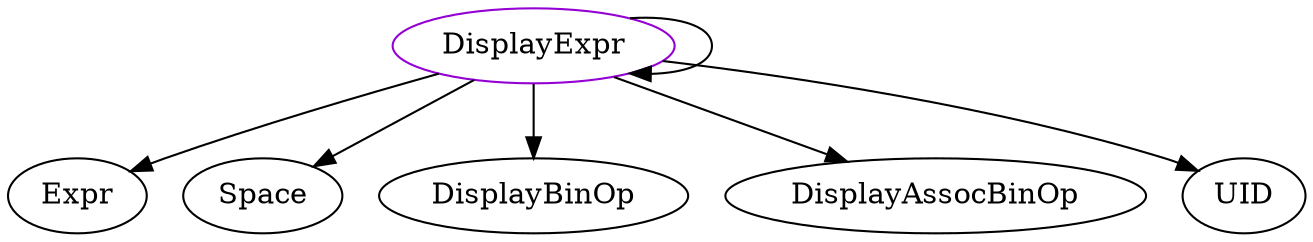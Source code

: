 digraph displayexpr{
DisplayExpr -> Expr;
DisplayExpr -> DisplayExpr;
DisplayExpr -> Space;
DisplayExpr -> DisplayBinOp;
DisplayExpr -> DisplayAssocBinOp;
DisplayExpr -> UID;
DisplayExpr	[shape=oval, color=darkviolet, label="DisplayExpr"];
}

